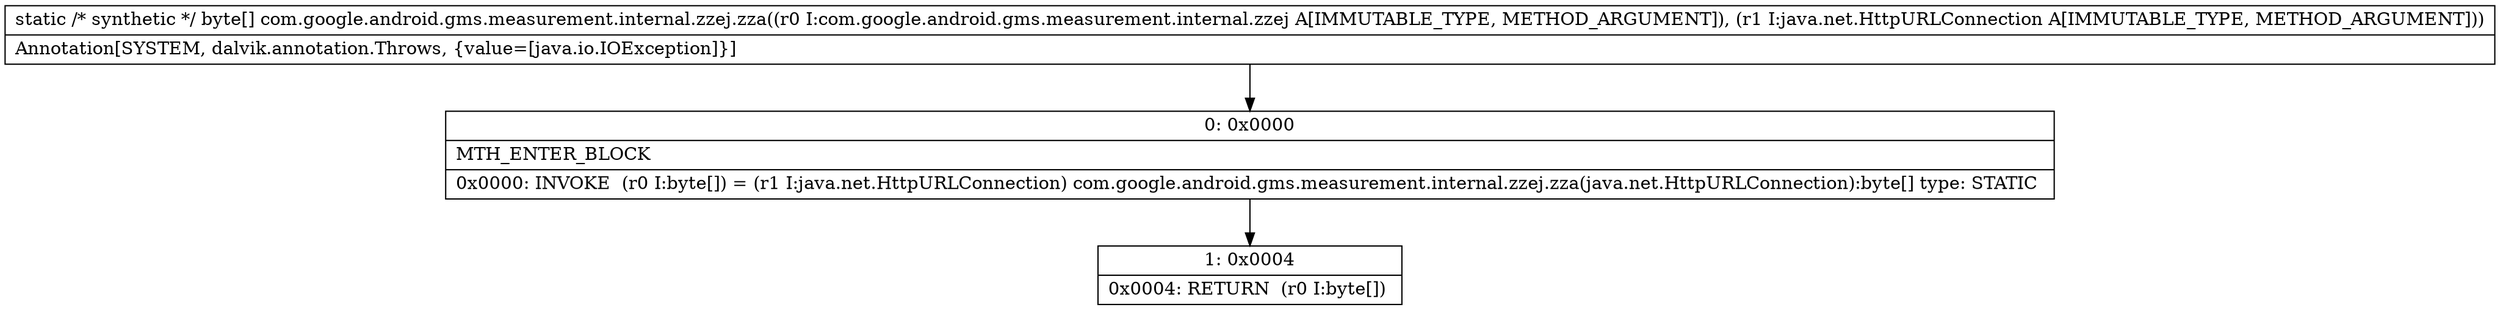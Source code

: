 digraph "CFG forcom.google.android.gms.measurement.internal.zzej.zza(Lcom\/google\/android\/gms\/measurement\/internal\/zzej;Ljava\/net\/HttpURLConnection;)[B" {
Node_0 [shape=record,label="{0\:\ 0x0000|MTH_ENTER_BLOCK\l|0x0000: INVOKE  (r0 I:byte[]) = (r1 I:java.net.HttpURLConnection) com.google.android.gms.measurement.internal.zzej.zza(java.net.HttpURLConnection):byte[] type: STATIC \l}"];
Node_1 [shape=record,label="{1\:\ 0x0004|0x0004: RETURN  (r0 I:byte[]) \l}"];
MethodNode[shape=record,label="{static \/* synthetic *\/ byte[] com.google.android.gms.measurement.internal.zzej.zza((r0 I:com.google.android.gms.measurement.internal.zzej A[IMMUTABLE_TYPE, METHOD_ARGUMENT]), (r1 I:java.net.HttpURLConnection A[IMMUTABLE_TYPE, METHOD_ARGUMENT]))  | Annotation[SYSTEM, dalvik.annotation.Throws, \{value=[java.io.IOException]\}]\l}"];
MethodNode -> Node_0;
Node_0 -> Node_1;
}

